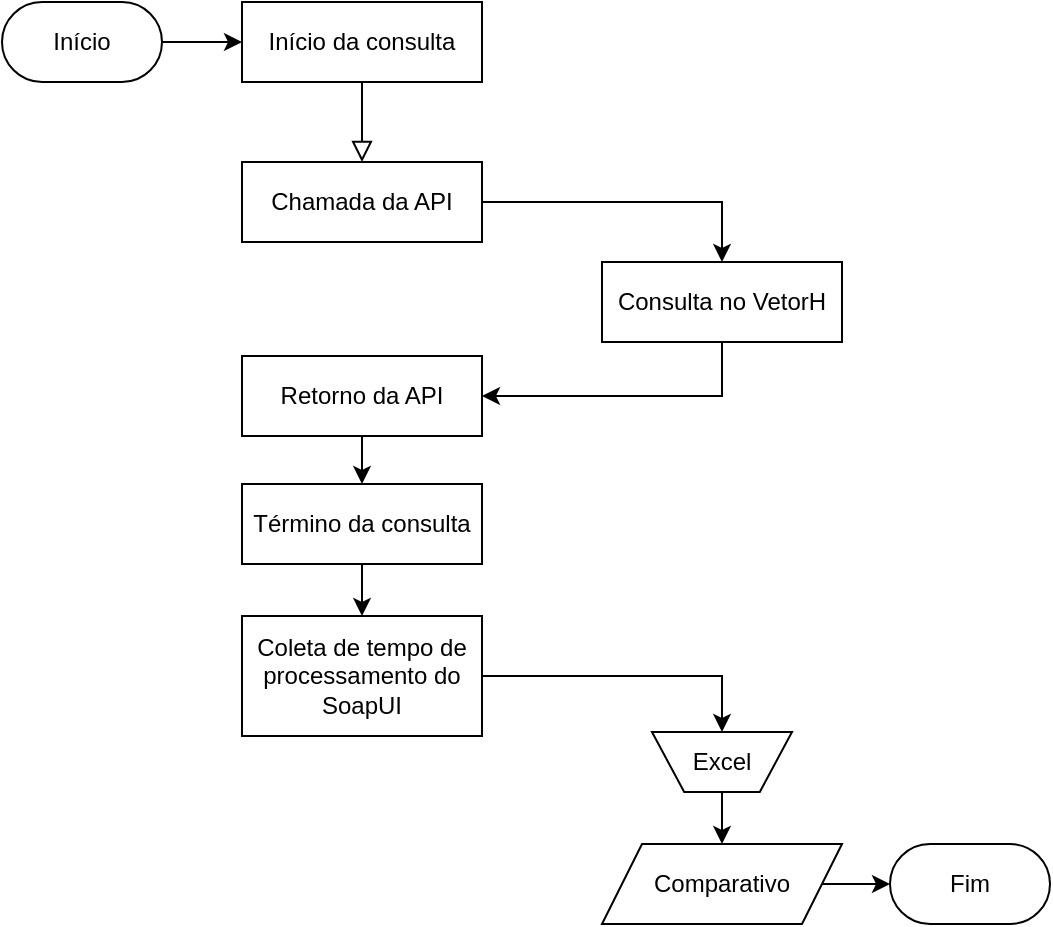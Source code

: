 <mxfile version="24.4.4" type="device">
  <diagram id="C5RBs43oDa-KdzZeNtuy" name="Page-1">
    <mxGraphModel dx="1138" dy="614" grid="1" gridSize="10" guides="1" tooltips="1" connect="1" arrows="1" fold="1" page="1" pageScale="1" pageWidth="827" pageHeight="1169" math="0" shadow="0">
      <root>
        <mxCell id="WIyWlLk6GJQsqaUBKTNV-0" />
        <mxCell id="WIyWlLk6GJQsqaUBKTNV-1" parent="WIyWlLk6GJQsqaUBKTNV-0" />
        <mxCell id="WIyWlLk6GJQsqaUBKTNV-2" value="" style="rounded=0;html=1;jettySize=auto;orthogonalLoop=1;fontSize=11;endArrow=block;endFill=0;endSize=8;strokeWidth=1;shadow=0;labelBackgroundColor=none;edgeStyle=orthogonalEdgeStyle;exitX=0.5;exitY=1;exitDx=0;exitDy=0;" parent="WIyWlLk6GJQsqaUBKTNV-1" source="tp2yt4v5m-Pcgd6KnVtg-2" target="WIyWlLk6GJQsqaUBKTNV-7" edge="1">
          <mxGeometry relative="1" as="geometry">
            <mxPoint x="390" y="60" as="sourcePoint" />
            <mxPoint x="470" y="60" as="targetPoint" />
          </mxGeometry>
        </mxCell>
        <mxCell id="tp2yt4v5m-Pcgd6KnVtg-7" style="edgeStyle=orthogonalEdgeStyle;rounded=0;orthogonalLoop=1;jettySize=auto;html=1;exitX=1;exitY=0.5;exitDx=0;exitDy=0;entryX=0.5;entryY=0;entryDx=0;entryDy=0;" parent="WIyWlLk6GJQsqaUBKTNV-1" source="WIyWlLk6GJQsqaUBKTNV-7" target="tp2yt4v5m-Pcgd6KnVtg-5" edge="1">
          <mxGeometry relative="1" as="geometry" />
        </mxCell>
        <mxCell id="WIyWlLk6GJQsqaUBKTNV-7" value="Chamada da API" style="rounded=0;whiteSpace=wrap;html=1;fontSize=12;glass=0;strokeWidth=1;shadow=0;" parent="WIyWlLk6GJQsqaUBKTNV-1" vertex="1">
          <mxGeometry x="280" y="120" width="120" height="40" as="geometry" />
        </mxCell>
        <mxCell id="tp2yt4v5m-Pcgd6KnVtg-9" style="edgeStyle=orthogonalEdgeStyle;rounded=0;orthogonalLoop=1;jettySize=auto;html=1;exitX=0.5;exitY=1;exitDx=0;exitDy=0;entryX=0.5;entryY=0;entryDx=0;entryDy=0;" parent="WIyWlLk6GJQsqaUBKTNV-1" source="tp2yt4v5m-Pcgd6KnVtg-0" target="tp2yt4v5m-Pcgd6KnVtg-4" edge="1">
          <mxGeometry relative="1" as="geometry" />
        </mxCell>
        <mxCell id="tp2yt4v5m-Pcgd6KnVtg-0" value="Retorno da API" style="rounded=0;whiteSpace=wrap;html=1;fontSize=12;glass=0;strokeWidth=1;shadow=0;" parent="WIyWlLk6GJQsqaUBKTNV-1" vertex="1">
          <mxGeometry x="280" y="217" width="120" height="40" as="geometry" />
        </mxCell>
        <mxCell id="tp2yt4v5m-Pcgd6KnVtg-2" value="Início da consulta" style="rounded=0;whiteSpace=wrap;html=1;fontSize=12;glass=0;strokeWidth=1;shadow=0;perimeterSpacing=0;arcSize=50;" parent="WIyWlLk6GJQsqaUBKTNV-1" vertex="1">
          <mxGeometry x="280" y="40" width="120" height="40" as="geometry" />
        </mxCell>
        <mxCell id="tp2yt4v5m-Pcgd6KnVtg-13" style="edgeStyle=orthogonalEdgeStyle;rounded=0;orthogonalLoop=1;jettySize=auto;html=1;exitX=0.5;exitY=1;exitDx=0;exitDy=0;entryX=0.5;entryY=0;entryDx=0;entryDy=0;" parent="WIyWlLk6GJQsqaUBKTNV-1" source="tp2yt4v5m-Pcgd6KnVtg-4" target="tp2yt4v5m-Pcgd6KnVtg-10" edge="1">
          <mxGeometry relative="1" as="geometry" />
        </mxCell>
        <mxCell id="tp2yt4v5m-Pcgd6KnVtg-4" value="Término da consulta" style="rounded=0;whiteSpace=wrap;html=1;fontSize=12;glass=0;strokeWidth=1;shadow=0;" parent="WIyWlLk6GJQsqaUBKTNV-1" vertex="1">
          <mxGeometry x="280" y="281" width="120" height="40" as="geometry" />
        </mxCell>
        <mxCell id="tp2yt4v5m-Pcgd6KnVtg-8" style="edgeStyle=orthogonalEdgeStyle;rounded=0;orthogonalLoop=1;jettySize=auto;html=1;exitX=0.5;exitY=1;exitDx=0;exitDy=0;entryX=1;entryY=0.5;entryDx=0;entryDy=0;" parent="WIyWlLk6GJQsqaUBKTNV-1" source="tp2yt4v5m-Pcgd6KnVtg-5" target="tp2yt4v5m-Pcgd6KnVtg-0" edge="1">
          <mxGeometry relative="1" as="geometry" />
        </mxCell>
        <mxCell id="tp2yt4v5m-Pcgd6KnVtg-5" value="Consulta no VetorH" style="rounded=0;whiteSpace=wrap;html=1;fontSize=12;glass=0;strokeWidth=1;shadow=0;" parent="WIyWlLk6GJQsqaUBKTNV-1" vertex="1">
          <mxGeometry x="460" y="170" width="120" height="40" as="geometry" />
        </mxCell>
        <mxCell id="tp2yt4v5m-Pcgd6KnVtg-15" style="edgeStyle=orthogonalEdgeStyle;rounded=0;orthogonalLoop=1;jettySize=auto;html=1;exitX=1;exitY=0.5;exitDx=0;exitDy=0;entryX=0.5;entryY=0;entryDx=0;entryDy=0;" parent="WIyWlLk6GJQsqaUBKTNV-1" source="tp2yt4v5m-Pcgd6KnVtg-18" edge="1">
          <mxGeometry relative="1" as="geometry">
            <mxPoint x="520" y="420" as="targetPoint" />
          </mxGeometry>
        </mxCell>
        <mxCell id="tp2yt4v5m-Pcgd6KnVtg-10" value="Coleta de tempo de processamento do SoapUI" style="rounded=0;whiteSpace=wrap;html=1;fontSize=12;glass=0;strokeWidth=1;shadow=0;" parent="WIyWlLk6GJQsqaUBKTNV-1" vertex="1">
          <mxGeometry x="280" y="347" width="120" height="60" as="geometry" />
        </mxCell>
        <mxCell id="ounIvZ04K0aTa9XNpN-6-4" style="edgeStyle=orthogonalEdgeStyle;rounded=0;orthogonalLoop=1;jettySize=auto;html=1;exitX=1;exitY=0.5;exitDx=0;exitDy=0;entryX=0;entryY=0.5;entryDx=0;entryDy=0;" edge="1" parent="WIyWlLk6GJQsqaUBKTNV-1" source="tp2yt4v5m-Pcgd6KnVtg-16" target="ounIvZ04K0aTa9XNpN-6-3">
          <mxGeometry relative="1" as="geometry">
            <mxPoint x="600" y="500" as="targetPoint" />
          </mxGeometry>
        </mxCell>
        <mxCell id="tp2yt4v5m-Pcgd6KnVtg-16" value="Comparativo" style="shape=parallelogram;perimeter=parallelogramPerimeter;whiteSpace=wrap;html=1;fixedSize=1;" parent="WIyWlLk6GJQsqaUBKTNV-1" vertex="1">
          <mxGeometry x="460" y="461" width="120" height="40" as="geometry" />
        </mxCell>
        <mxCell id="tp2yt4v5m-Pcgd6KnVtg-19" value="" style="edgeStyle=orthogonalEdgeStyle;rounded=0;orthogonalLoop=1;jettySize=auto;html=1;exitX=1;exitY=0.5;exitDx=0;exitDy=0;entryX=0.5;entryY=0;entryDx=0;entryDy=0;" parent="WIyWlLk6GJQsqaUBKTNV-1" source="tp2yt4v5m-Pcgd6KnVtg-10" target="tp2yt4v5m-Pcgd6KnVtg-18" edge="1">
          <mxGeometry relative="1" as="geometry">
            <mxPoint x="400" y="400" as="sourcePoint" />
            <mxPoint x="520" y="420" as="targetPoint" />
          </mxGeometry>
        </mxCell>
        <mxCell id="tp2yt4v5m-Pcgd6KnVtg-21" style="edgeStyle=orthogonalEdgeStyle;rounded=0;orthogonalLoop=1;jettySize=auto;html=1;exitX=0.5;exitY=1;exitDx=0;exitDy=0;entryX=0.5;entryY=0;entryDx=0;entryDy=0;" parent="WIyWlLk6GJQsqaUBKTNV-1" source="tp2yt4v5m-Pcgd6KnVtg-18" target="tp2yt4v5m-Pcgd6KnVtg-16" edge="1">
          <mxGeometry relative="1" as="geometry" />
        </mxCell>
        <mxCell id="tp2yt4v5m-Pcgd6KnVtg-18" value="Excel" style="verticalLabelPosition=middle;verticalAlign=middle;html=1;shape=trapezoid;perimeter=trapezoidPerimeter;whiteSpace=wrap;size=0.23;arcSize=10;flipV=1;labelPosition=center;align=center;" parent="WIyWlLk6GJQsqaUBKTNV-1" vertex="1">
          <mxGeometry x="485" y="405" width="70" height="30" as="geometry" />
        </mxCell>
        <mxCell id="ounIvZ04K0aTa9XNpN-6-2" style="edgeStyle=orthogonalEdgeStyle;rounded=0;orthogonalLoop=1;jettySize=auto;html=1;exitX=1;exitY=0.5;exitDx=0;exitDy=0;entryX=0;entryY=0.5;entryDx=0;entryDy=0;" edge="1" parent="WIyWlLk6GJQsqaUBKTNV-1" source="ounIvZ04K0aTa9XNpN-6-1" target="tp2yt4v5m-Pcgd6KnVtg-2">
          <mxGeometry relative="1" as="geometry" />
        </mxCell>
        <mxCell id="ounIvZ04K0aTa9XNpN-6-1" value="Início" style="rounded=1;whiteSpace=wrap;html=1;fontSize=12;glass=0;strokeWidth=1;shadow=0;perimeterSpacing=0;arcSize=50;" vertex="1" parent="WIyWlLk6GJQsqaUBKTNV-1">
          <mxGeometry x="160" y="40" width="80" height="40" as="geometry" />
        </mxCell>
        <mxCell id="ounIvZ04K0aTa9XNpN-6-3" value="Fim" style="rounded=1;whiteSpace=wrap;html=1;fontSize=12;glass=0;strokeWidth=1;shadow=0;perimeterSpacing=0;arcSize=50;" vertex="1" parent="WIyWlLk6GJQsqaUBKTNV-1">
          <mxGeometry x="604" y="461" width="80" height="40" as="geometry" />
        </mxCell>
      </root>
    </mxGraphModel>
  </diagram>
</mxfile>
